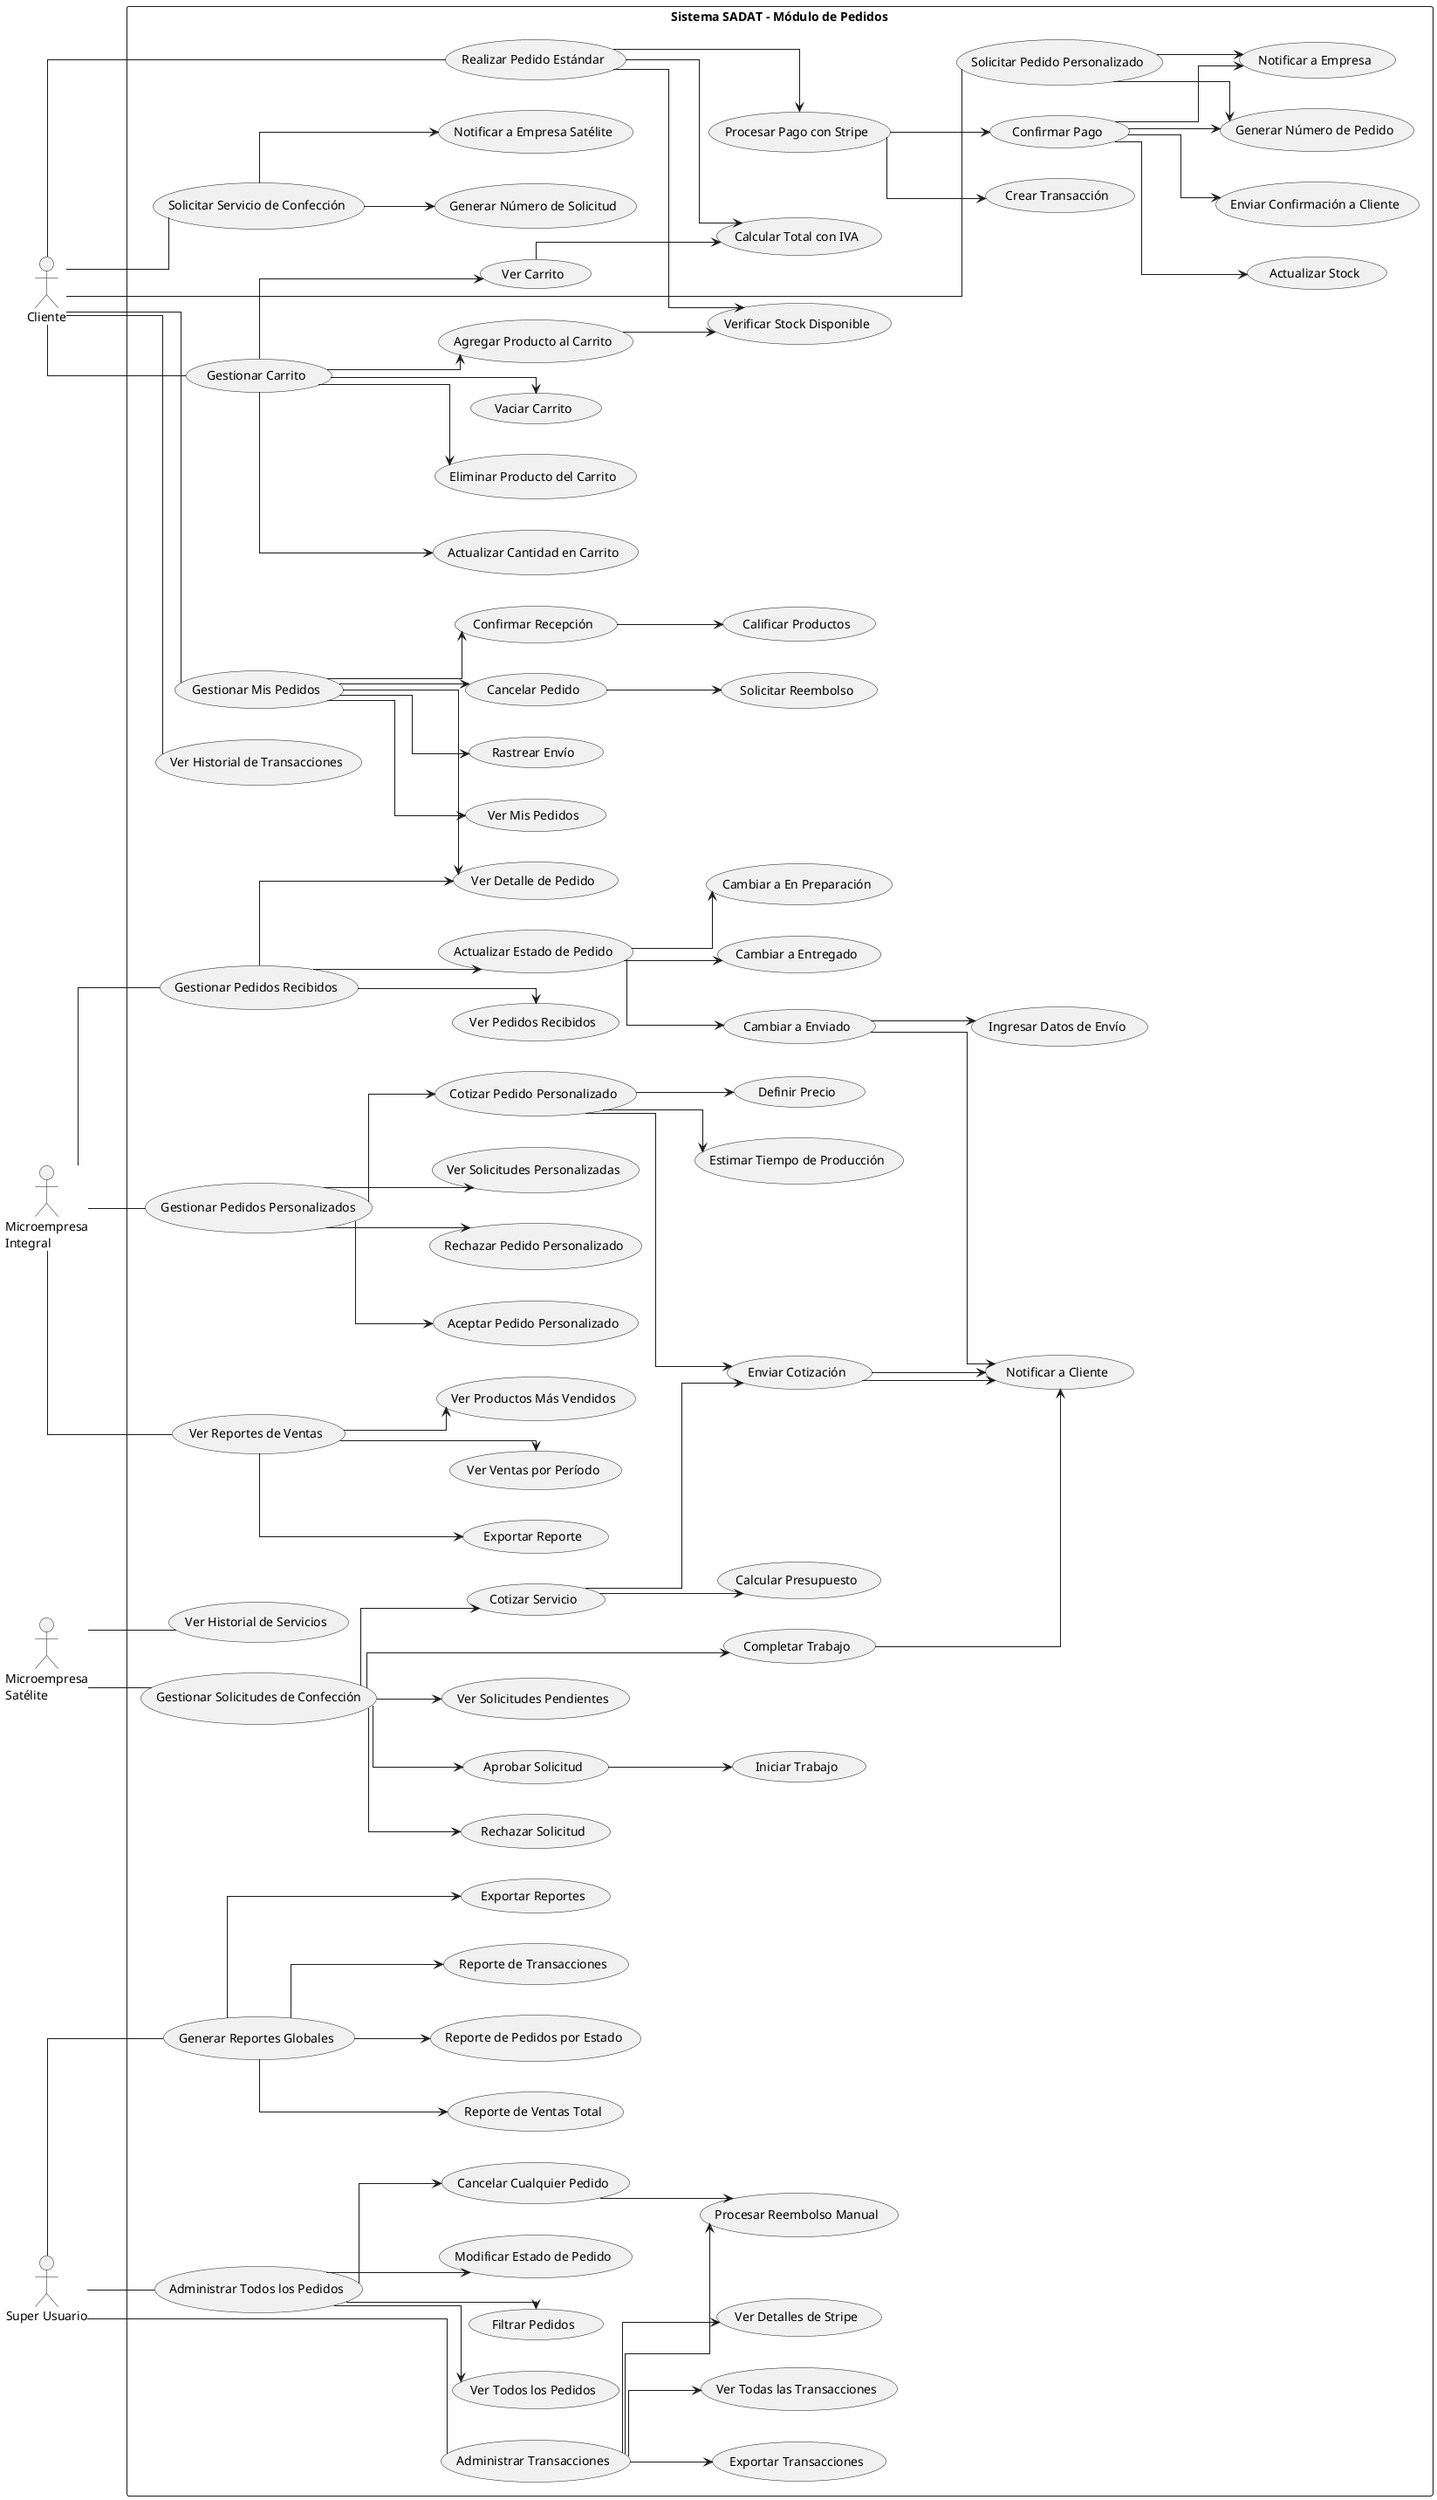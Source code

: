 @startuml Casos de Uso - Gestión de Pedidos
left to right direction
skinparam linetype ortho

actor Cliente
actor "Microempresa\nIntegral" as EmpresaIntegral
actor "Microempresa\nSatélite" as EmpresaSatelite
actor "Super Usuario" as SuperUsuario

rectangle "Sistema SADAT - Módulo de Pedidos" {
    
    ' === CLIENTE ===
    Cliente -- (Gestionar Carrito)
        (Gestionar Carrito) --> (Agregar Producto al Carrito)
            (Agregar Producto al Carrito) --> (Verificar Stock Disponible)
        (Gestionar Carrito) --> (Ver Carrito)
            (Ver Carrito) --> (Calcular Total con IVA)
        (Gestionar Carrito) --> (Actualizar Cantidad en Carrito)
        (Gestionar Carrito) --> (Eliminar Producto del Carrito)
        (Gestionar Carrito) --> (Vaciar Carrito)
    
    Cliente -- (Realizar Pedido Estándar)
        (Realizar Pedido Estándar) --> (Verificar Stock Disponible)
        (Realizar Pedido Estándar) --> (Calcular Total con IVA)
        (Realizar Pedido Estándar) --> (Procesar Pago con Stripe)
            (Procesar Pago con Stripe) --> (Crear Transacción)
            (Procesar Pago con Stripe) --> (Confirmar Pago)
                (Confirmar Pago) --> (Actualizar Stock)
                (Confirmar Pago) --> (Generar Número de Pedido)
                (Confirmar Pago) --> (Notificar a Empresa)
                (Confirmar Pago) --> (Enviar Confirmación a Cliente)
    
    Cliente -- (Solicitar Pedido Personalizado)
        (Solicitar Pedido Personalizado) --> (Generar Número de Pedido)
        (Solicitar Pedido Personalizado) --> (Notificar a Empresa)
    
    Cliente -- (Gestionar Mis Pedidos)
        (Gestionar Mis Pedidos) --> (Ver Mis Pedidos)
        (Gestionar Mis Pedidos) --> (Ver Detalle de Pedido)
        (Gestionar Mis Pedidos) --> (Rastrear Envío)
        (Gestionar Mis Pedidos) --> (Cancelar Pedido)
            (Cancelar Pedido) --> (Solicitar Reembolso)
        (Gestionar Mis Pedidos) --> (Confirmar Recepción)
            (Confirmar Recepción) --> (Calificar Productos)
    
    Cliente -- (Ver Historial de Transacciones)
    
    Cliente -- (Solicitar Servicio de Confección)
        (Solicitar Servicio de Confección) --> (Generar Número de Solicitud)
        (Solicitar Servicio de Confección) --> (Notificar a Empresa Satélite)
    
    ' === MICROEMPRESA INTEGRAL ===
    EmpresaIntegral -- (Gestionar Pedidos Recibidos)
        (Gestionar Pedidos Recibidos) --> (Ver Pedidos Recibidos)
        (Gestionar Pedidos Recibidos) --> (Ver Detalle de Pedido)
        (Gestionar Pedidos Recibidos) --> (Actualizar Estado de Pedido)
            (Actualizar Estado de Pedido) --> (Cambiar a En Preparación)
            (Actualizar Estado de Pedido) --> (Cambiar a Enviado)
                (Cambiar a Enviado) --> (Ingresar Datos de Envío)
                (Cambiar a Enviado) --> (Notificar a Cliente)
            (Actualizar Estado de Pedido) --> (Cambiar a Entregado)
    
    EmpresaIntegral -- (Gestionar Pedidos Personalizados)
        (Gestionar Pedidos Personalizados) --> (Ver Solicitudes Personalizadas)
        (Gestionar Pedidos Personalizados) --> (Cotizar Pedido Personalizado)
            (Cotizar Pedido Personalizado) --> (Definir Precio)
            (Cotizar Pedido Personalizado) --> (Estimar Tiempo de Producción)
            (Cotizar Pedido Personalizado) --> (Enviar Cotización)
                (Enviar Cotización) --> (Notificar a Cliente)
        (Gestionar Pedidos Personalizados) --> (Aceptar Pedido Personalizado)
        (Gestionar Pedidos Personalizados) --> (Rechazar Pedido Personalizado)
    
    EmpresaIntegral -- (Ver Reportes de Ventas)
        (Ver Reportes de Ventas) --> (Ver Ventas por Período)
        (Ver Reportes de Ventas) --> (Ver Productos Más Vendidos)
        (Ver Reportes de Ventas) --> (Exportar Reporte)
    
    ' === MICROEMPRESA SATÉLITE ===
    EmpresaSatelite -- (Gestionar Solicitudes de Confección)
        (Gestionar Solicitudes de Confección) --> (Ver Solicitudes Pendientes)
        (Gestionar Solicitudes de Confección) --> (Cotizar Servicio)
            (Cotizar Servicio) --> (Calcular Presupuesto)
            (Cotizar Servicio) --> (Enviar Cotización)
                (Enviar Cotización) --> (Notificar a Cliente)
        (Gestionar Solicitudes de Confección) --> (Aprobar Solicitud)
            (Aprobar Solicitud) --> (Iniciar Trabajo)
        (Gestionar Solicitudes de Confección) --> (Rechazar Solicitud)
        (Gestionar Solicitudes de Confección) --> (Completar Trabajo)
            (Completar Trabajo) --> (Notificar a Cliente)
    
    EmpresaSatelite -- (Ver Historial de Servicios)
    
    ' === SUPER USUARIO ===
    SuperUsuario -- (Administrar Todos los Pedidos)
        (Administrar Todos los Pedidos) --> (Ver Todos los Pedidos)
        (Administrar Todos los Pedidos) --> (Filtrar Pedidos)
        (Administrar Todos los Pedidos) --> (Modificar Estado de Pedido)
        (Administrar Todos los Pedidos) --> (Cancelar Cualquier Pedido)
            (Cancelar Cualquier Pedido) --> (Procesar Reembolso Manual)
    
    SuperUsuario -- (Administrar Transacciones)
        (Administrar Transacciones) --> (Ver Todas las Transacciones)
        (Administrar Transacciones) --> (Ver Detalles de Stripe)
        (Administrar Transacciones) --> (Procesar Reembolso Manual)
        (Administrar Transacciones) --> (Exportar Transacciones)
    
    SuperUsuario -- (Generar Reportes Globales)
        (Generar Reportes Globales) --> (Reporte de Ventas Total)
        (Generar Reportes Globales) --> (Reporte de Pedidos por Estado)
        (Generar Reportes Globales) --> (Reporte de Transacciones)
        (Generar Reportes Globales) --> (Exportar Reportes)
}

@enduml
